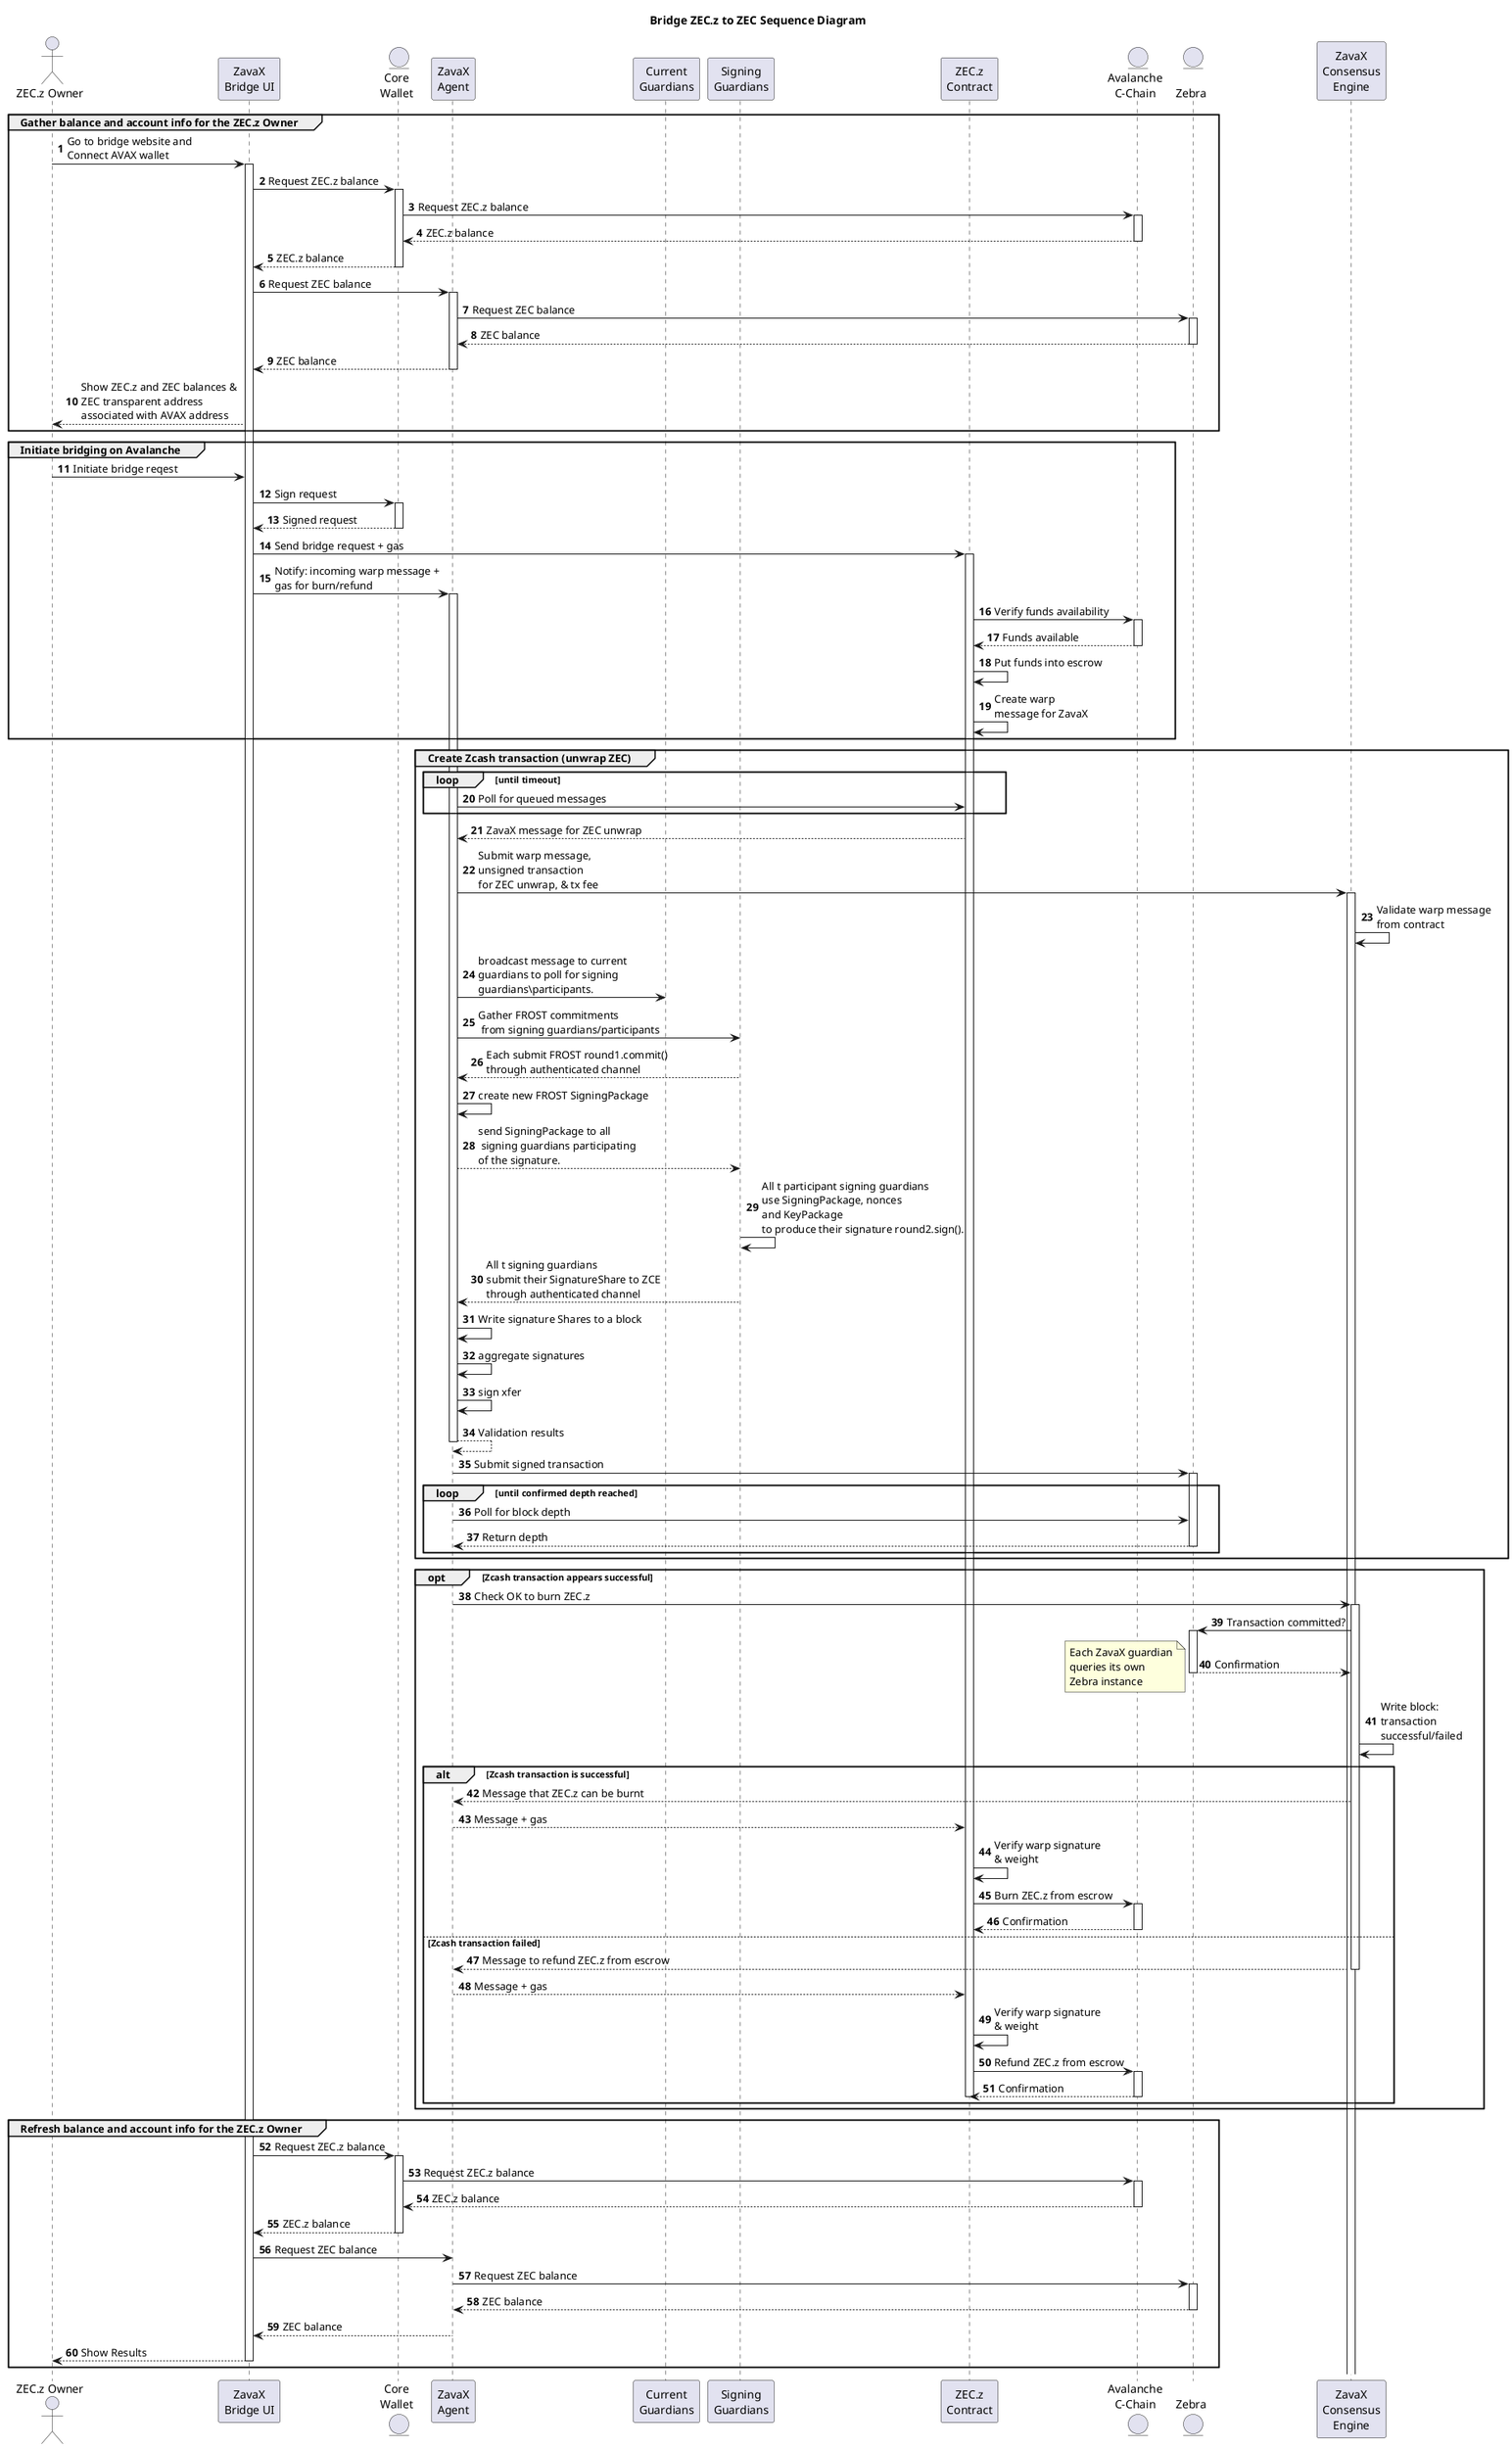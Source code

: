 @startuml

title Bridge ZEC.z to ZEC Sequence Diagram

actor "ZEC.z Owner" as ZO
participant "ZavaX\nBridge UI" as UI
entity "Core\nWallet" as MC
participant "ZavaX\nAgent" as ZA 
participant "Current\nGuardians" as PV
participant "Signing\nGuardians" as SG
participant "ZEC.z\nContract" as ZC
entity "Avalanche\nC-Chain" as CC  
entity "\nZebra" as Z
participant "ZavaX\nConsensus\nEngine" as ZCE

autonumber
group Gather balance and account info for the ZEC.z Owner
    ZO -> UI ++: Go to bridge website and \nConnect AVAX wallet
    UI -> MC ++: Request ZEC.z balance
    MC -> CC ++: Request ZEC.z balance
    CC --> MC --: ZEC.z balance
    MC --> UI --: ZEC.z balance
    UI -> ZA ++: Request ZEC balance
    ZA -> Z ++: Request ZEC balance
    Z --> ZA --: ZEC balance
    ZA --> UI --: ZEC balance
    UI --> ZO : Show ZEC.z and ZEC balances & \nZEC transparent address\nassociated with AVAX address
end

group Initiate bridging on Avalanche
    ZO -> UI : Initiate bridge reqest
    UI -> MC ++: Sign request
    MC --> UI --: Signed request
    UI -> ZC ++: Send bridge request + gas
    UI -> ZA ++: Notify: incoming warp message +\ngas for burn/refund
    ZC -> CC ++: Verify funds availability
    CC --> ZC --: Funds available
    ZC -> ZC : Put funds into escrow
    ZC -> ZC : Create warp\nmessage for ZavaX
end

group Create Zcash transaction (unwrap ZEC)
    loop until timeout
        ZA -> ZC : Poll for queued messages
    end
    ZC --> ZA : ZavaX message for ZEC unwrap
    ZA -> ZCE ++: Submit warp message,\nunsigned transaction\nfor ZEC unwrap, & tx fee
    ZCE -> ZCE: Validate warp message\nfrom contract
    ZA -> PV : broadcast message to current\nguardians to poll for signing\nguardians\participants.
    ZA -> SG : Gather FROST commitments\n from signing guardians/participants
    SG --> ZA : Each submit FROST round1.commit()\nthrough authenticated channel
    ZA -> ZA : create new FROST SigningPackage
    ZA --> SG : send SigningPackage to all\n signing guardians participating\nof the signature.
    SG -> SG : All t participant signing guardians\nuse SigningPackage, nonces\nand KeyPackage\nto produce their signature round2.sign().
    SG --> ZA : All t signing guardians\nsubmit their SignatureShare to ZCE\nthrough authenticated channel
    ZA -> ZA : Write signature Shares to a block
    ZA -> ZA : aggregate signatures
    ZA -> ZA : sign xfer
    ZA --> ZA --: Validation results
    ZA -> Z ++: Submit signed transaction
    loop until confirmed depth reached
        ZA -> Z: Poll for block depth
        Z --> ZA --: Return depth
    end 
end 

opt Zcash transaction appears successful

    ZA -> ZCE ++: Check OK to burn ZEC.z
    ZCE -> Z ++: Transaction committed?
    Z --> ZCE --: Confirmation
    note left: Each ZavaX guardian\nqueries its own\nZebra instance
    ZCE -> ZCE : Write block:\ntransaction\nsuccessful/failed
    alt Zcash transaction is successful 
        ZCE --> ZA : Message that ZEC.z can be burnt
        ZA --> ZC : Message + gas
        ZC -> ZC: Verify warp signature\n& weight
        ZC -> CC ++: Burn ZEC.z from escrow
        CC --> ZC --: Confirmation
    else Zcash transaction failed
        ZCE --> ZA --: Message to refund ZEC.z from escrow
        ZA --> ZC : Message + gas
        ZC -> ZC: Verify warp signature\n& weight
        ZC -> CC ++: Refund ZEC.z from escrow
        CC --> ZC --: Confirmation
        deactivate ZC
    end
end 

group Refresh balance and account info for the ZEC.z Owner
    UI -> MC ++: Request ZEC.z balance
    MC -> CC ++: Request ZEC.z balance
    CC --> MC --: ZEC.z balance
    MC --> UI --: ZEC.z balance
    UI -> ZA : Request ZEC balance
    ZA -> Z ++: Request ZEC balance
    Z --> ZA --: ZEC balance
    ZA --> UI --: ZEC balance
    UI --> ZO --: Show Results 
end
@enduml
